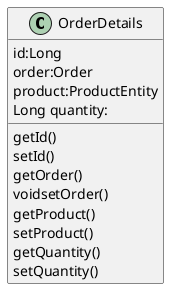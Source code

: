 @startuml
class OrderDetails {
	id:Long
	order:Order
	product:ProductEntity
	Long quantity:
	getId()
	setId()
	getOrder()
	voidsetOrder()
	getProduct()
	setProduct()
	getQuantity()
	setQuantity()
}
@enduml